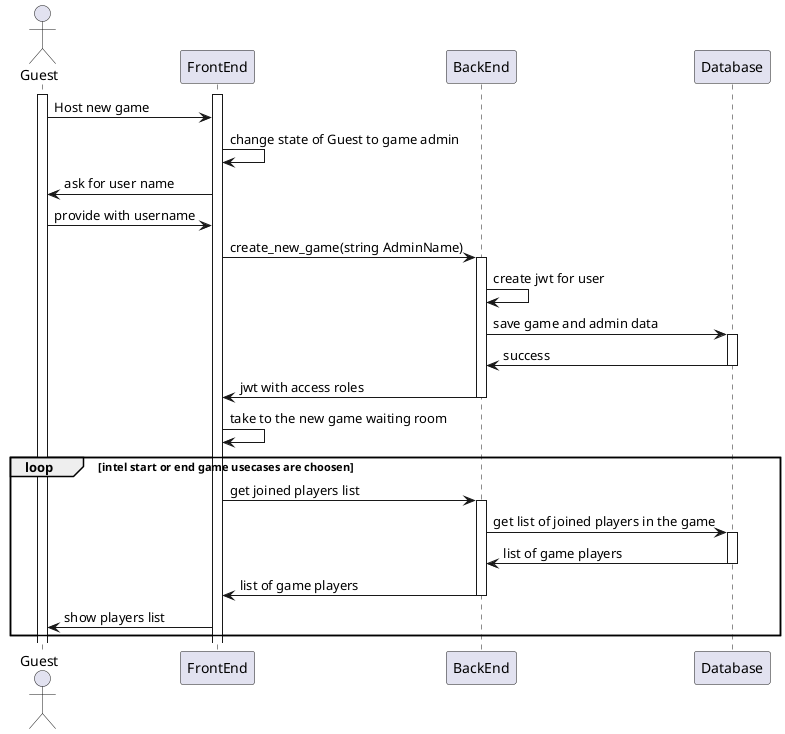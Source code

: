 @startuml

actor Guest

Activate Guest
Activate FrontEnd

Guest ->  FrontEnd : Host new game
FrontEnd -> FrontEnd : change state of Guest to game admin
FrontEnd -> Guest : ask for user name
Guest ->  FrontEnd : provide with username

FrontEnd -> BackEnd : create_new_game(string AdminName)
Activate BackEnd

BackEnd -> BackEnd : create jwt for user

BackEnd -> Database : save game and admin data
Activate Database

Database -> BackEnd : success
Deactivate Database

BackEnd -> FrontEnd : jwt with access roles
Deactivate BackEnd

FrontEnd -> FrontEnd : take to the new game waiting room

loop intel start or end game usecases are choosen

    FrontEnd -> BackEnd : get joined players list
    Activate BackEnd

    BackEnd -> Database : get list of joined players in the game
    Activate Database

    Database -> BackEnd : list of game players
    deactivate Database

    BackEnd -> FrontEnd : list of game players
    deactivate BackEnd

    FrontEnd -> Guest : show players list

end

@enduml
